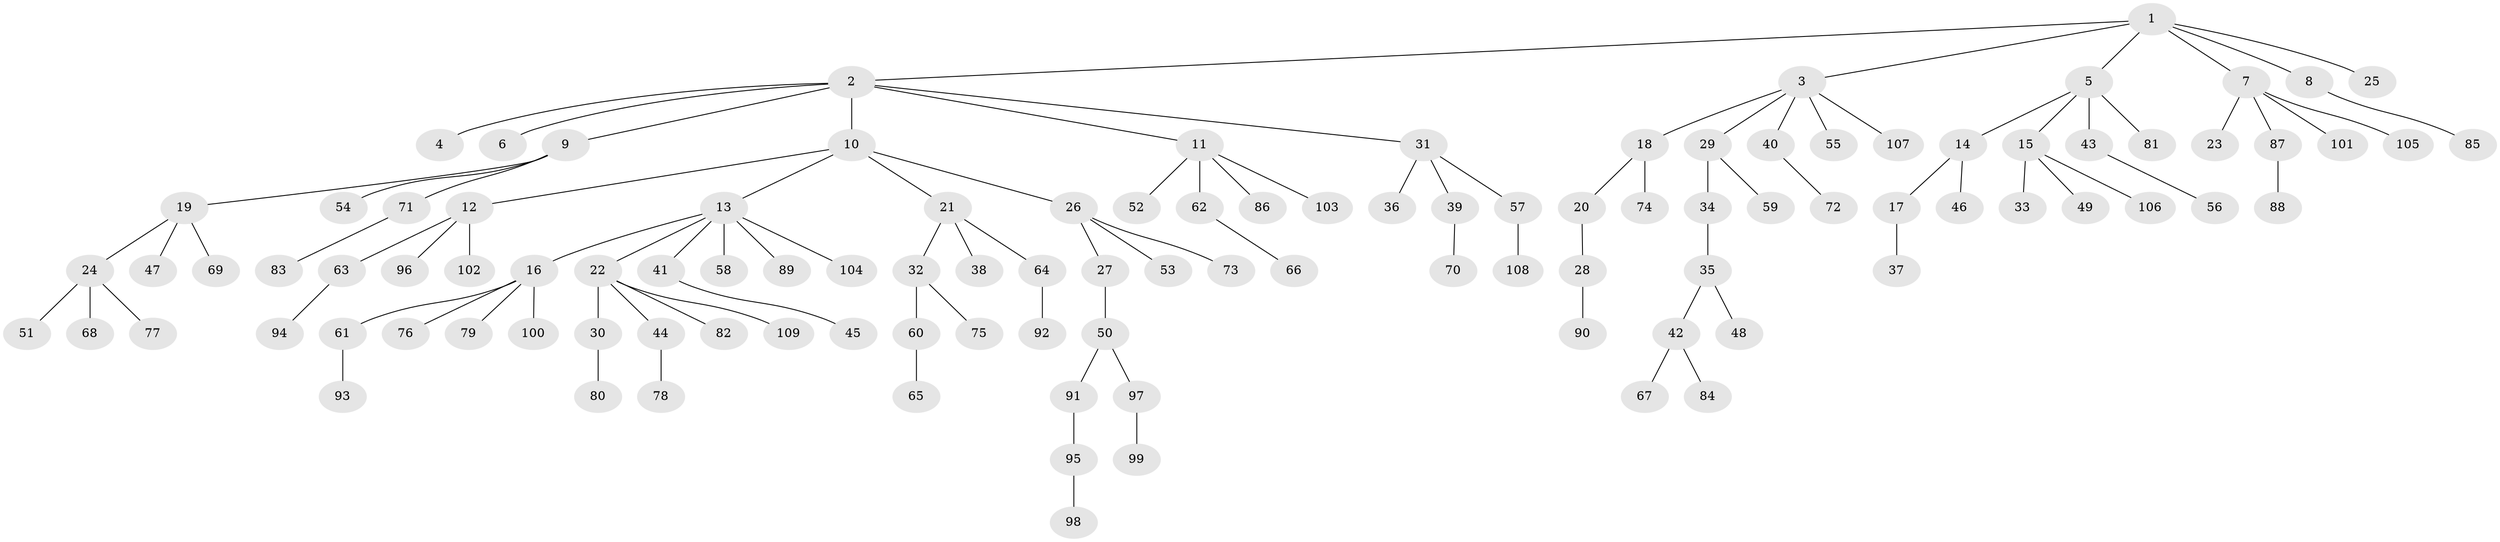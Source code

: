 // Generated by graph-tools (version 1.1) at 2025/11/02/27/25 16:11:25]
// undirected, 109 vertices, 108 edges
graph export_dot {
graph [start="1"]
  node [color=gray90,style=filled];
  1;
  2;
  3;
  4;
  5;
  6;
  7;
  8;
  9;
  10;
  11;
  12;
  13;
  14;
  15;
  16;
  17;
  18;
  19;
  20;
  21;
  22;
  23;
  24;
  25;
  26;
  27;
  28;
  29;
  30;
  31;
  32;
  33;
  34;
  35;
  36;
  37;
  38;
  39;
  40;
  41;
  42;
  43;
  44;
  45;
  46;
  47;
  48;
  49;
  50;
  51;
  52;
  53;
  54;
  55;
  56;
  57;
  58;
  59;
  60;
  61;
  62;
  63;
  64;
  65;
  66;
  67;
  68;
  69;
  70;
  71;
  72;
  73;
  74;
  75;
  76;
  77;
  78;
  79;
  80;
  81;
  82;
  83;
  84;
  85;
  86;
  87;
  88;
  89;
  90;
  91;
  92;
  93;
  94;
  95;
  96;
  97;
  98;
  99;
  100;
  101;
  102;
  103;
  104;
  105;
  106;
  107;
  108;
  109;
  1 -- 2;
  1 -- 3;
  1 -- 5;
  1 -- 7;
  1 -- 8;
  1 -- 25;
  2 -- 4;
  2 -- 6;
  2 -- 9;
  2 -- 10;
  2 -- 11;
  2 -- 31;
  3 -- 18;
  3 -- 29;
  3 -- 40;
  3 -- 55;
  3 -- 107;
  5 -- 14;
  5 -- 15;
  5 -- 43;
  5 -- 81;
  7 -- 23;
  7 -- 87;
  7 -- 101;
  7 -- 105;
  8 -- 85;
  9 -- 19;
  9 -- 54;
  9 -- 71;
  10 -- 12;
  10 -- 13;
  10 -- 21;
  10 -- 26;
  11 -- 52;
  11 -- 62;
  11 -- 86;
  11 -- 103;
  12 -- 63;
  12 -- 96;
  12 -- 102;
  13 -- 16;
  13 -- 22;
  13 -- 41;
  13 -- 58;
  13 -- 89;
  13 -- 104;
  14 -- 17;
  14 -- 46;
  15 -- 33;
  15 -- 49;
  15 -- 106;
  16 -- 61;
  16 -- 76;
  16 -- 79;
  16 -- 100;
  17 -- 37;
  18 -- 20;
  18 -- 74;
  19 -- 24;
  19 -- 47;
  19 -- 69;
  20 -- 28;
  21 -- 32;
  21 -- 38;
  21 -- 64;
  22 -- 30;
  22 -- 44;
  22 -- 82;
  22 -- 109;
  24 -- 51;
  24 -- 68;
  24 -- 77;
  26 -- 27;
  26 -- 53;
  26 -- 73;
  27 -- 50;
  28 -- 90;
  29 -- 34;
  29 -- 59;
  30 -- 80;
  31 -- 36;
  31 -- 39;
  31 -- 57;
  32 -- 60;
  32 -- 75;
  34 -- 35;
  35 -- 42;
  35 -- 48;
  39 -- 70;
  40 -- 72;
  41 -- 45;
  42 -- 67;
  42 -- 84;
  43 -- 56;
  44 -- 78;
  50 -- 91;
  50 -- 97;
  57 -- 108;
  60 -- 65;
  61 -- 93;
  62 -- 66;
  63 -- 94;
  64 -- 92;
  71 -- 83;
  87 -- 88;
  91 -- 95;
  95 -- 98;
  97 -- 99;
}
